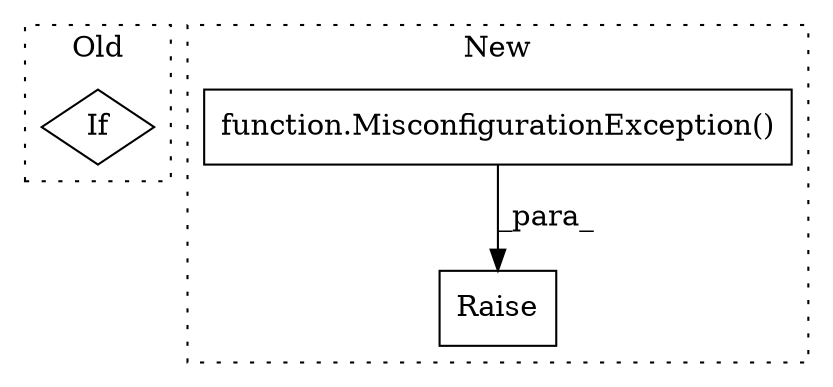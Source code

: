 digraph G {
subgraph cluster0 {
1 [label="If" a="96" s="4502" l="3" shape="diamond"];
label = "Old";
style="dotted";
}
subgraph cluster1 {
2 [label="function.MisconfigurationException()" a="75" s="4673,4754" l="26,1" shape="box"];
3 [label="Raise" a="91" s="4667" l="6" shape="box"];
label = "New";
style="dotted";
}
2 -> 3 [label="_para_"];
}